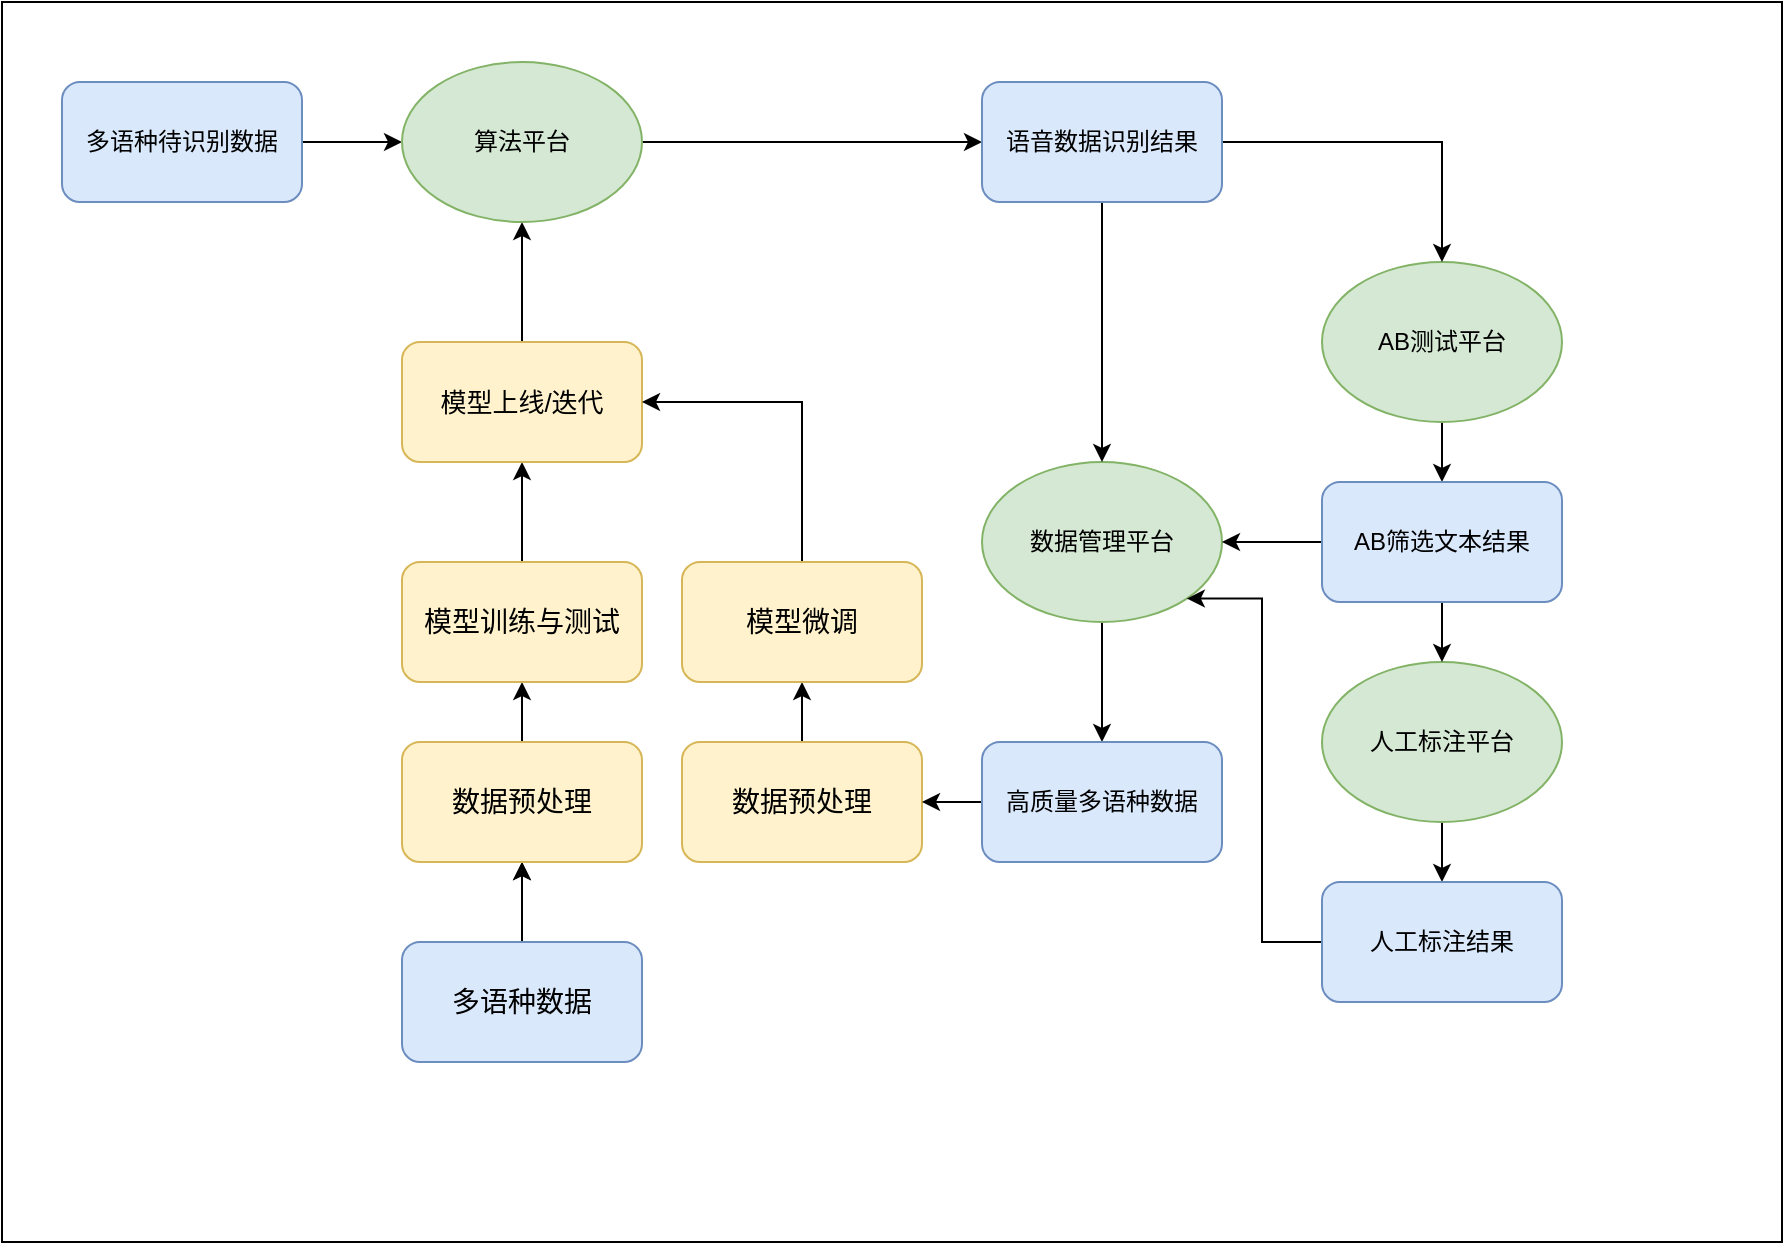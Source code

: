 <mxfile version="21.1.2" type="device">
  <diagram name="第 1 页" id="jj5cGkblPpHr04jUtUaV">
    <mxGraphModel dx="1434" dy="777" grid="1" gridSize="10" guides="1" tooltips="1" connect="1" arrows="1" fold="1" page="1" pageScale="1" pageWidth="1654" pageHeight="2336" math="0" shadow="0">
      <root>
        <mxCell id="0" />
        <mxCell id="1" parent="0" />
        <mxCell id="4YH0pfp5H0VTVIzaMVEp-54" value="" style="rounded=0;whiteSpace=wrap;html=1;" vertex="1" parent="1">
          <mxGeometry x="60" y="200" width="890" height="620" as="geometry" />
        </mxCell>
        <mxCell id="4YH0pfp5H0VTVIzaMVEp-5" style="edgeStyle=orthogonalEdgeStyle;rounded=0;orthogonalLoop=1;jettySize=auto;html=1;" edge="1" parent="1" source="4YH0pfp5H0VTVIzaMVEp-1" target="4YH0pfp5H0VTVIzaMVEp-2">
          <mxGeometry relative="1" as="geometry" />
        </mxCell>
        <mxCell id="4YH0pfp5H0VTVIzaMVEp-39" value="" style="edgeStyle=orthogonalEdgeStyle;rounded=0;orthogonalLoop=1;jettySize=auto;html=1;" edge="1" parent="1" source="4YH0pfp5H0VTVIzaMVEp-1" target="4YH0pfp5H0VTVIzaMVEp-2">
          <mxGeometry relative="1" as="geometry" />
        </mxCell>
        <mxCell id="4YH0pfp5H0VTVIzaMVEp-1" value="多语种数据" style="rounded=1;whiteSpace=wrap;html=1;fontSize=14;fillColor=#dae8fc;strokeColor=#6c8ebf;" vertex="1" parent="1">
          <mxGeometry x="260" y="670" width="120" height="60" as="geometry" />
        </mxCell>
        <mxCell id="4YH0pfp5H0VTVIzaMVEp-6" style="edgeStyle=orthogonalEdgeStyle;rounded=0;orthogonalLoop=1;jettySize=auto;html=1;entryX=0.5;entryY=1;entryDx=0;entryDy=0;" edge="1" parent="1" source="4YH0pfp5H0VTVIzaMVEp-2" target="4YH0pfp5H0VTVIzaMVEp-3">
          <mxGeometry relative="1" as="geometry" />
        </mxCell>
        <mxCell id="4YH0pfp5H0VTVIzaMVEp-2" value="数据预处理" style="rounded=1;whiteSpace=wrap;html=1;fontSize=14;fillColor=#fff2cc;strokeColor=#d6b656;" vertex="1" parent="1">
          <mxGeometry x="260" y="570" width="120" height="60" as="geometry" />
        </mxCell>
        <mxCell id="4YH0pfp5H0VTVIzaMVEp-8" style="edgeStyle=orthogonalEdgeStyle;rounded=0;orthogonalLoop=1;jettySize=auto;html=1;" edge="1" parent="1" source="4YH0pfp5H0VTVIzaMVEp-3" target="4YH0pfp5H0VTVIzaMVEp-4">
          <mxGeometry relative="1" as="geometry" />
        </mxCell>
        <mxCell id="4YH0pfp5H0VTVIzaMVEp-3" value="模型训练与测试" style="rounded=1;whiteSpace=wrap;html=1;fontSize=14;fillColor=#fff2cc;strokeColor=#d6b656;" vertex="1" parent="1">
          <mxGeometry x="260" y="480" width="120" height="60" as="geometry" />
        </mxCell>
        <mxCell id="4YH0pfp5H0VTVIzaMVEp-12" style="edgeStyle=orthogonalEdgeStyle;rounded=0;orthogonalLoop=1;jettySize=auto;html=1;" edge="1" parent="1" source="4YH0pfp5H0VTVIzaMVEp-4" target="4YH0pfp5H0VTVIzaMVEp-10">
          <mxGeometry relative="1" as="geometry" />
        </mxCell>
        <mxCell id="4YH0pfp5H0VTVIzaMVEp-4" value="模型上线/迭代" style="rounded=1;whiteSpace=wrap;html=1;fontSize=13;fillColor=#fff2cc;strokeColor=#d6b656;" vertex="1" parent="1">
          <mxGeometry x="260" y="370" width="120" height="60" as="geometry" />
        </mxCell>
        <mxCell id="4YH0pfp5H0VTVIzaMVEp-11" style="edgeStyle=orthogonalEdgeStyle;rounded=0;orthogonalLoop=1;jettySize=auto;html=1;entryX=0;entryY=0.5;entryDx=0;entryDy=0;" edge="1" parent="1" source="4YH0pfp5H0VTVIzaMVEp-9" target="4YH0pfp5H0VTVIzaMVEp-10">
          <mxGeometry relative="1" as="geometry" />
        </mxCell>
        <mxCell id="4YH0pfp5H0VTVIzaMVEp-9" value="多语种待识别数据" style="rounded=1;whiteSpace=wrap;html=1;fillColor=#dae8fc;strokeColor=#6c8ebf;" vertex="1" parent="1">
          <mxGeometry x="90" y="240" width="120" height="60" as="geometry" />
        </mxCell>
        <mxCell id="4YH0pfp5H0VTVIzaMVEp-26" style="edgeStyle=orthogonalEdgeStyle;rounded=0;orthogonalLoop=1;jettySize=auto;html=1;" edge="1" parent="1" source="4YH0pfp5H0VTVIzaMVEp-10" target="4YH0pfp5H0VTVIzaMVEp-25">
          <mxGeometry relative="1" as="geometry" />
        </mxCell>
        <mxCell id="4YH0pfp5H0VTVIzaMVEp-10" value="算法平台" style="ellipse;whiteSpace=wrap;html=1;fillColor=#d5e8d4;strokeColor=#82b366;" vertex="1" parent="1">
          <mxGeometry x="260" y="230" width="120" height="80" as="geometry" />
        </mxCell>
        <mxCell id="4YH0pfp5H0VTVIzaMVEp-29" style="edgeStyle=orthogonalEdgeStyle;rounded=0;orthogonalLoop=1;jettySize=auto;html=1;" edge="1" parent="1" source="4YH0pfp5H0VTVIzaMVEp-13" target="4YH0pfp5H0VTVIzaMVEp-28">
          <mxGeometry relative="1" as="geometry" />
        </mxCell>
        <mxCell id="4YH0pfp5H0VTVIzaMVEp-13" value="AB测试平台" style="ellipse;whiteSpace=wrap;html=1;fillColor=#d5e8d4;strokeColor=#82b366;" vertex="1" parent="1">
          <mxGeometry x="720" y="330" width="120" height="80" as="geometry" />
        </mxCell>
        <mxCell id="4YH0pfp5H0VTVIzaMVEp-44" style="edgeStyle=orthogonalEdgeStyle;rounded=0;orthogonalLoop=1;jettySize=auto;html=1;" edge="1" parent="1" source="4YH0pfp5H0VTVIzaMVEp-16" target="4YH0pfp5H0VTVIzaMVEp-43">
          <mxGeometry relative="1" as="geometry" />
        </mxCell>
        <mxCell id="4YH0pfp5H0VTVIzaMVEp-16" value="数据管理平台" style="ellipse;whiteSpace=wrap;html=1;fillColor=#d5e8d4;strokeColor=#82b366;" vertex="1" parent="1">
          <mxGeometry x="550" y="430" width="120" height="80" as="geometry" />
        </mxCell>
        <mxCell id="4YH0pfp5H0VTVIzaMVEp-32" value="" style="edgeStyle=orthogonalEdgeStyle;rounded=0;orthogonalLoop=1;jettySize=auto;html=1;" edge="1" parent="1" source="4YH0pfp5H0VTVIzaMVEp-20" target="4YH0pfp5H0VTVIzaMVEp-31">
          <mxGeometry relative="1" as="geometry" />
        </mxCell>
        <mxCell id="4YH0pfp5H0VTVIzaMVEp-20" value="人工标注平台" style="ellipse;whiteSpace=wrap;html=1;fillColor=#d5e8d4;strokeColor=#82b366;" vertex="1" parent="1">
          <mxGeometry x="720" y="530" width="120" height="80" as="geometry" />
        </mxCell>
        <mxCell id="4YH0pfp5H0VTVIzaMVEp-27" style="edgeStyle=orthogonalEdgeStyle;rounded=0;orthogonalLoop=1;jettySize=auto;html=1;" edge="1" parent="1" source="4YH0pfp5H0VTVIzaMVEp-25" target="4YH0pfp5H0VTVIzaMVEp-13">
          <mxGeometry relative="1" as="geometry" />
        </mxCell>
        <mxCell id="4YH0pfp5H0VTVIzaMVEp-50" style="edgeStyle=orthogonalEdgeStyle;rounded=0;orthogonalLoop=1;jettySize=auto;html=1;" edge="1" parent="1" source="4YH0pfp5H0VTVIzaMVEp-25" target="4YH0pfp5H0VTVIzaMVEp-16">
          <mxGeometry relative="1" as="geometry" />
        </mxCell>
        <mxCell id="4YH0pfp5H0VTVIzaMVEp-25" value="语音数据识别结果" style="rounded=1;whiteSpace=wrap;html=1;fillColor=#dae8fc;strokeColor=#6c8ebf;" vertex="1" parent="1">
          <mxGeometry x="550" y="240" width="120" height="60" as="geometry" />
        </mxCell>
        <mxCell id="4YH0pfp5H0VTVIzaMVEp-30" style="edgeStyle=orthogonalEdgeStyle;rounded=0;orthogonalLoop=1;jettySize=auto;html=1;entryX=0.5;entryY=0;entryDx=0;entryDy=0;" edge="1" parent="1" source="4YH0pfp5H0VTVIzaMVEp-28" target="4YH0pfp5H0VTVIzaMVEp-20">
          <mxGeometry relative="1" as="geometry" />
        </mxCell>
        <mxCell id="4YH0pfp5H0VTVIzaMVEp-51" style="edgeStyle=orthogonalEdgeStyle;rounded=0;orthogonalLoop=1;jettySize=auto;html=1;entryX=1;entryY=0.5;entryDx=0;entryDy=0;" edge="1" parent="1" source="4YH0pfp5H0VTVIzaMVEp-28" target="4YH0pfp5H0VTVIzaMVEp-16">
          <mxGeometry relative="1" as="geometry" />
        </mxCell>
        <mxCell id="4YH0pfp5H0VTVIzaMVEp-28" value="AB筛选文本结果" style="rounded=1;whiteSpace=wrap;html=1;fillColor=#dae8fc;strokeColor=#6c8ebf;" vertex="1" parent="1">
          <mxGeometry x="720" y="440" width="120" height="60" as="geometry" />
        </mxCell>
        <mxCell id="4YH0pfp5H0VTVIzaMVEp-53" style="edgeStyle=orthogonalEdgeStyle;rounded=0;orthogonalLoop=1;jettySize=auto;html=1;entryX=1;entryY=1;entryDx=0;entryDy=0;" edge="1" parent="1" source="4YH0pfp5H0VTVIzaMVEp-31" target="4YH0pfp5H0VTVIzaMVEp-16">
          <mxGeometry relative="1" as="geometry">
            <Array as="points">
              <mxPoint x="690" y="670" />
              <mxPoint x="690" y="498" />
            </Array>
          </mxGeometry>
        </mxCell>
        <mxCell id="4YH0pfp5H0VTVIzaMVEp-31" value="人工标注结果" style="rounded=1;whiteSpace=wrap;html=1;fillColor=#dae8fc;strokeColor=#6c8ebf;" vertex="1" parent="1">
          <mxGeometry x="720" y="640" width="120" height="60" as="geometry" />
        </mxCell>
        <mxCell id="4YH0pfp5H0VTVIzaMVEp-49" value="" style="edgeStyle=orthogonalEdgeStyle;rounded=0;orthogonalLoop=1;jettySize=auto;html=1;" edge="1" parent="1" source="4YH0pfp5H0VTVIzaMVEp-42" target="4YH0pfp5H0VTVIzaMVEp-45">
          <mxGeometry relative="1" as="geometry" />
        </mxCell>
        <mxCell id="4YH0pfp5H0VTVIzaMVEp-42" value="数据预处理" style="rounded=1;whiteSpace=wrap;html=1;fontSize=14;fillColor=#fff2cc;strokeColor=#d6b656;" vertex="1" parent="1">
          <mxGeometry x="400" y="570" width="120" height="60" as="geometry" />
        </mxCell>
        <mxCell id="4YH0pfp5H0VTVIzaMVEp-48" value="" style="edgeStyle=orthogonalEdgeStyle;rounded=0;orthogonalLoop=1;jettySize=auto;html=1;" edge="1" parent="1" source="4YH0pfp5H0VTVIzaMVEp-43" target="4YH0pfp5H0VTVIzaMVEp-42">
          <mxGeometry relative="1" as="geometry" />
        </mxCell>
        <mxCell id="4YH0pfp5H0VTVIzaMVEp-43" value="高质量多语种数据" style="rounded=1;whiteSpace=wrap;html=1;fillColor=#dae8fc;strokeColor=#6c8ebf;" vertex="1" parent="1">
          <mxGeometry x="550" y="570" width="120" height="60" as="geometry" />
        </mxCell>
        <mxCell id="4YH0pfp5H0VTVIzaMVEp-47" style="edgeStyle=orthogonalEdgeStyle;rounded=0;orthogonalLoop=1;jettySize=auto;html=1;entryX=1;entryY=0.5;entryDx=0;entryDy=0;exitX=0.5;exitY=0;exitDx=0;exitDy=0;" edge="1" parent="1" source="4YH0pfp5H0VTVIzaMVEp-45" target="4YH0pfp5H0VTVIzaMVEp-4">
          <mxGeometry relative="1" as="geometry" />
        </mxCell>
        <mxCell id="4YH0pfp5H0VTVIzaMVEp-45" value="模型微调" style="rounded=1;whiteSpace=wrap;html=1;fontSize=14;fillColor=#fff2cc;strokeColor=#d6b656;" vertex="1" parent="1">
          <mxGeometry x="400" y="480" width="120" height="60" as="geometry" />
        </mxCell>
      </root>
    </mxGraphModel>
  </diagram>
</mxfile>
